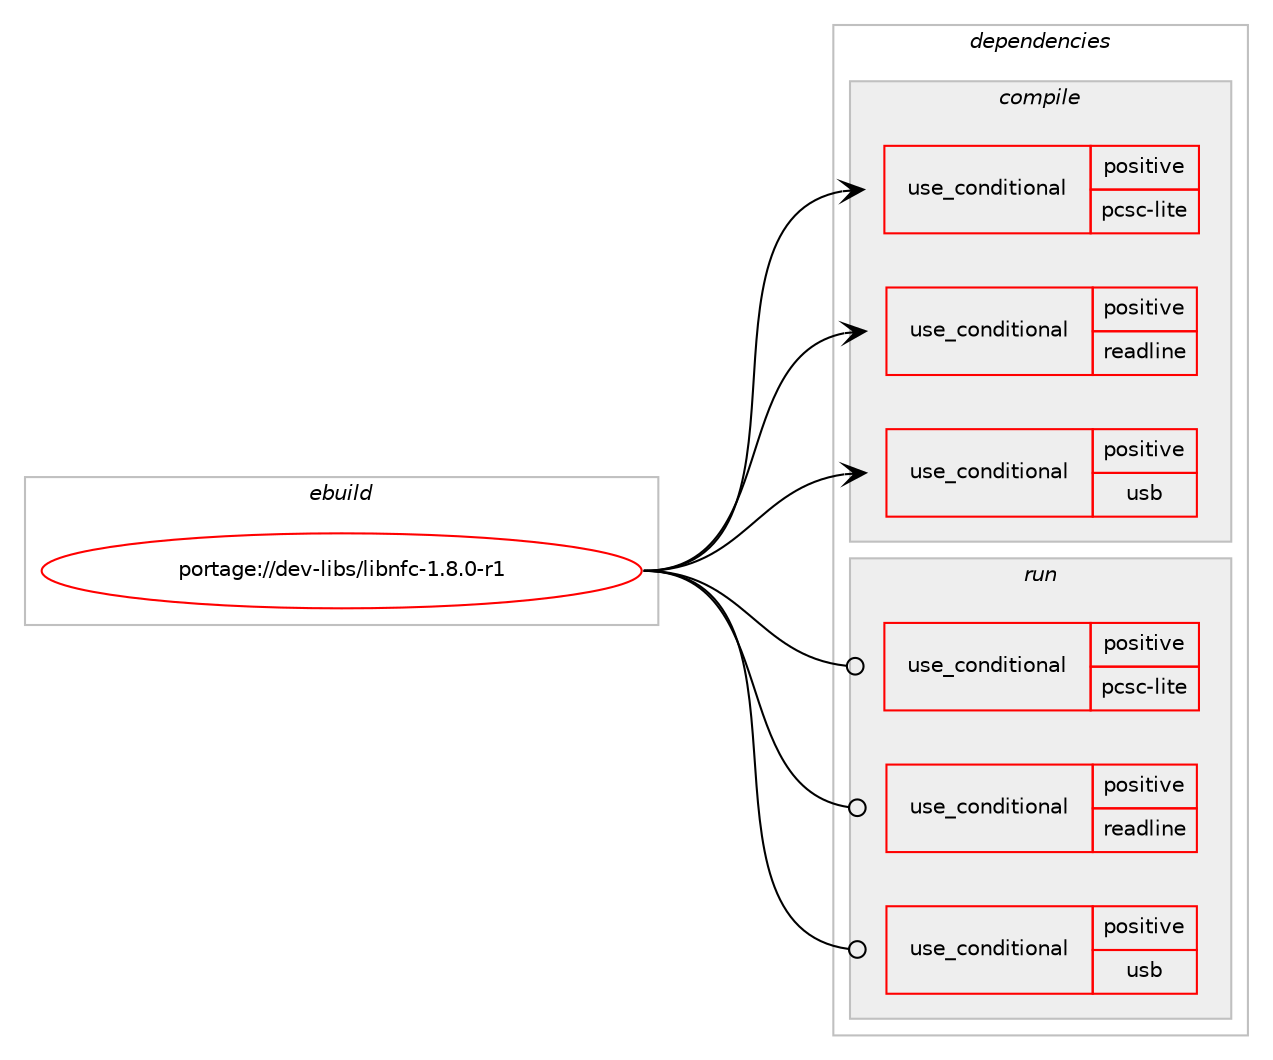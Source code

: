 digraph prolog {

# *************
# Graph options
# *************

newrank=true;
concentrate=true;
compound=true;
graph [rankdir=LR,fontname=Helvetica,fontsize=10,ranksep=1.5];#, ranksep=2.5, nodesep=0.2];
edge  [arrowhead=vee];
node  [fontname=Helvetica,fontsize=10];

# **********
# The ebuild
# **********

subgraph cluster_leftcol {
color=gray;
rank=same;
label=<<i>ebuild</i>>;
id [label="portage://dev-libs/libnfc-1.8.0-r1", color=red, width=4, href="../dev-libs/libnfc-1.8.0-r1.svg"];
}

# ****************
# The dependencies
# ****************

subgraph cluster_midcol {
color=gray;
label=<<i>dependencies</i>>;
subgraph cluster_compile {
fillcolor="#eeeeee";
style=filled;
label=<<i>compile</i>>;
subgraph cond26220 {
dependency56077 [label=<<TABLE BORDER="0" CELLBORDER="1" CELLSPACING="0" CELLPADDING="4"><TR><TD ROWSPAN="3" CELLPADDING="10">use_conditional</TD></TR><TR><TD>positive</TD></TR><TR><TD>pcsc-lite</TD></TR></TABLE>>, shape=none, color=red];
# *** BEGIN UNKNOWN DEPENDENCY TYPE (TODO) ***
# dependency56077 -> package_dependency(portage://dev-libs/libnfc-1.8.0-r1,install,no,sys-apps,pcsc-lite,none,[,,],[],[])
# *** END UNKNOWN DEPENDENCY TYPE (TODO) ***

}
id:e -> dependency56077:w [weight=20,style="solid",arrowhead="vee"];
subgraph cond26221 {
dependency56078 [label=<<TABLE BORDER="0" CELLBORDER="1" CELLSPACING="0" CELLPADDING="4"><TR><TD ROWSPAN="3" CELLPADDING="10">use_conditional</TD></TR><TR><TD>positive</TD></TR><TR><TD>readline</TD></TR></TABLE>>, shape=none, color=red];
# *** BEGIN UNKNOWN DEPENDENCY TYPE (TODO) ***
# dependency56078 -> package_dependency(portage://dev-libs/libnfc-1.8.0-r1,install,no,sys-libs,readline,none,[,,],any_same_slot,[])
# *** END UNKNOWN DEPENDENCY TYPE (TODO) ***

}
id:e -> dependency56078:w [weight=20,style="solid",arrowhead="vee"];
subgraph cond26222 {
dependency56079 [label=<<TABLE BORDER="0" CELLBORDER="1" CELLSPACING="0" CELLPADDING="4"><TR><TD ROWSPAN="3" CELLPADDING="10">use_conditional</TD></TR><TR><TD>positive</TD></TR><TR><TD>usb</TD></TR></TABLE>>, shape=none, color=red];
# *** BEGIN UNKNOWN DEPENDENCY TYPE (TODO) ***
# dependency56079 -> package_dependency(portage://dev-libs/libnfc-1.8.0-r1,install,no,virtual,libusb,none,[,,],[slot(0)],[])
# *** END UNKNOWN DEPENDENCY TYPE (TODO) ***

}
id:e -> dependency56079:w [weight=20,style="solid",arrowhead="vee"];
}
subgraph cluster_compileandrun {
fillcolor="#eeeeee";
style=filled;
label=<<i>compile and run</i>>;
}
subgraph cluster_run {
fillcolor="#eeeeee";
style=filled;
label=<<i>run</i>>;
subgraph cond26223 {
dependency56080 [label=<<TABLE BORDER="0" CELLBORDER="1" CELLSPACING="0" CELLPADDING="4"><TR><TD ROWSPAN="3" CELLPADDING="10">use_conditional</TD></TR><TR><TD>positive</TD></TR><TR><TD>pcsc-lite</TD></TR></TABLE>>, shape=none, color=red];
# *** BEGIN UNKNOWN DEPENDENCY TYPE (TODO) ***
# dependency56080 -> package_dependency(portage://dev-libs/libnfc-1.8.0-r1,run,no,sys-apps,pcsc-lite,none,[,,],[],[])
# *** END UNKNOWN DEPENDENCY TYPE (TODO) ***

}
id:e -> dependency56080:w [weight=20,style="solid",arrowhead="odot"];
subgraph cond26224 {
dependency56081 [label=<<TABLE BORDER="0" CELLBORDER="1" CELLSPACING="0" CELLPADDING="4"><TR><TD ROWSPAN="3" CELLPADDING="10">use_conditional</TD></TR><TR><TD>positive</TD></TR><TR><TD>readline</TD></TR></TABLE>>, shape=none, color=red];
# *** BEGIN UNKNOWN DEPENDENCY TYPE (TODO) ***
# dependency56081 -> package_dependency(portage://dev-libs/libnfc-1.8.0-r1,run,no,sys-libs,readline,none,[,,],any_same_slot,[])
# *** END UNKNOWN DEPENDENCY TYPE (TODO) ***

}
id:e -> dependency56081:w [weight=20,style="solid",arrowhead="odot"];
subgraph cond26225 {
dependency56082 [label=<<TABLE BORDER="0" CELLBORDER="1" CELLSPACING="0" CELLPADDING="4"><TR><TD ROWSPAN="3" CELLPADDING="10">use_conditional</TD></TR><TR><TD>positive</TD></TR><TR><TD>usb</TD></TR></TABLE>>, shape=none, color=red];
# *** BEGIN UNKNOWN DEPENDENCY TYPE (TODO) ***
# dependency56082 -> package_dependency(portage://dev-libs/libnfc-1.8.0-r1,run,no,virtual,libusb,none,[,,],[slot(0)],[])
# *** END UNKNOWN DEPENDENCY TYPE (TODO) ***

}
id:e -> dependency56082:w [weight=20,style="solid",arrowhead="odot"];
}
}

# **************
# The candidates
# **************

subgraph cluster_choices {
rank=same;
color=gray;
label=<<i>candidates</i>>;

}

}

